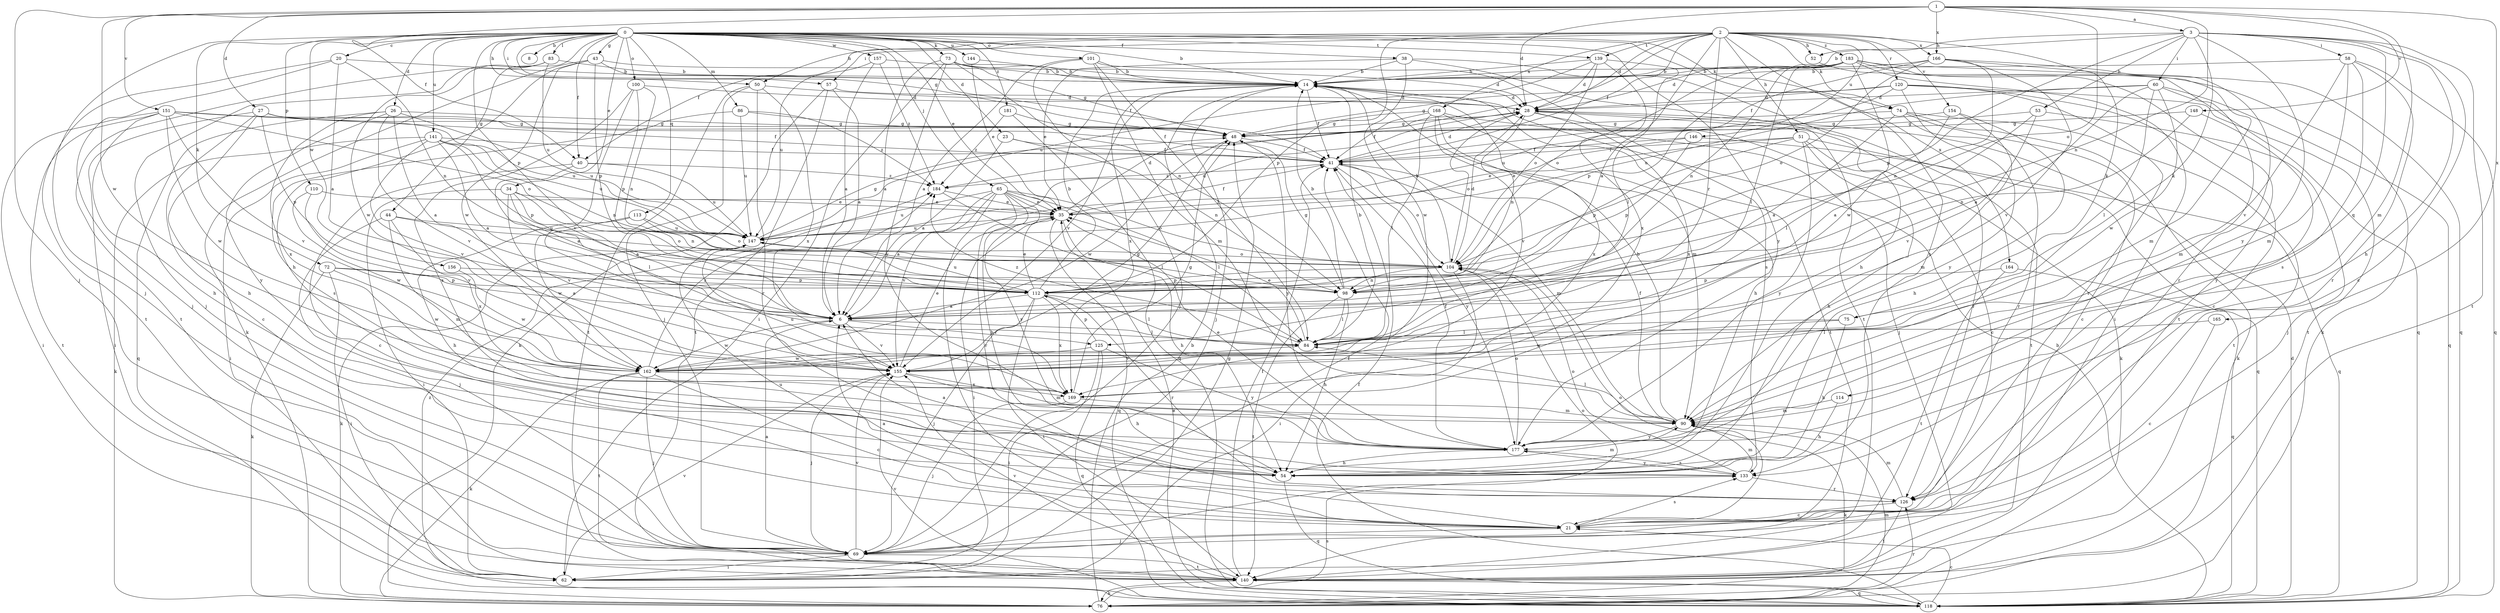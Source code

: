 strict digraph  {
0;
1;
2;
3;
6;
8;
14;
20;
21;
23;
26;
27;
28;
34;
35;
38;
40;
41;
43;
44;
48;
50;
51;
52;
53;
54;
57;
58;
60;
62;
65;
69;
72;
73;
74;
75;
76;
83;
84;
86;
90;
98;
100;
101;
104;
110;
112;
113;
114;
118;
120;
125;
126;
133;
139;
140;
141;
144;
146;
147;
148;
151;
154;
155;
156;
157;
162;
164;
165;
166;
168;
169;
177;
181;
183;
184;
0 -> 8  [label=b];
0 -> 14  [label=b];
0 -> 20  [label=c];
0 -> 23  [label=d];
0 -> 26  [label=d];
0 -> 34  [label=e];
0 -> 35  [label=e];
0 -> 38  [label=f];
0 -> 40  [label=f];
0 -> 43  [label=g];
0 -> 44  [label=g];
0 -> 48  [label=g];
0 -> 50  [label=h];
0 -> 57  [label=i];
0 -> 65  [label=j];
0 -> 69  [label=j];
0 -> 72  [label=k];
0 -> 73  [label=k];
0 -> 74  [label=k];
0 -> 83  [label=l];
0 -> 86  [label=m];
0 -> 100  [label=o];
0 -> 101  [label=o];
0 -> 110  [label=p];
0 -> 112  [label=p];
0 -> 113  [label=q];
0 -> 139  [label=t];
0 -> 141  [label=u];
0 -> 144  [label=u];
0 -> 156  [label=w];
0 -> 157  [label=w];
0 -> 164  [label=x];
0 -> 177  [label=y];
0 -> 181  [label=z];
1 -> 3  [label=a];
1 -> 27  [label=d];
1 -> 28  [label=d];
1 -> 40  [label=f];
1 -> 69  [label=j];
1 -> 90  [label=m];
1 -> 98  [label=n];
1 -> 104  [label=o];
1 -> 148  [label=v];
1 -> 151  [label=v];
1 -> 162  [label=w];
1 -> 165  [label=x];
1 -> 166  [label=x];
2 -> 6  [label=a];
2 -> 28  [label=d];
2 -> 40  [label=f];
2 -> 41  [label=f];
2 -> 50  [label=h];
2 -> 51  [label=h];
2 -> 52  [label=h];
2 -> 57  [label=i];
2 -> 74  [label=k];
2 -> 75  [label=k];
2 -> 112  [label=p];
2 -> 120  [label=r];
2 -> 125  [label=r];
2 -> 133  [label=s];
2 -> 139  [label=t];
2 -> 146  [label=u];
2 -> 154  [label=v];
2 -> 166  [label=x];
2 -> 168  [label=x];
2 -> 183  [label=z];
2 -> 184  [label=z];
3 -> 14  [label=b];
3 -> 21  [label=c];
3 -> 52  [label=h];
3 -> 53  [label=h];
3 -> 54  [label=h];
3 -> 58  [label=i];
3 -> 60  [label=i];
3 -> 75  [label=k];
3 -> 112  [label=p];
3 -> 114  [label=q];
3 -> 140  [label=t];
3 -> 177  [label=y];
6 -> 84  [label=l];
6 -> 125  [label=r];
6 -> 155  [label=v];
6 -> 162  [label=w];
14 -> 28  [label=d];
14 -> 41  [label=f];
14 -> 69  [label=j];
14 -> 90  [label=m];
14 -> 140  [label=t];
14 -> 155  [label=v];
14 -> 169  [label=x];
20 -> 6  [label=a];
20 -> 14  [label=b];
20 -> 69  [label=j];
20 -> 98  [label=n];
20 -> 140  [label=t];
21 -> 6  [label=a];
21 -> 69  [label=j];
21 -> 104  [label=o];
21 -> 133  [label=s];
21 -> 147  [label=u];
23 -> 6  [label=a];
23 -> 41  [label=f];
23 -> 98  [label=n];
26 -> 6  [label=a];
26 -> 48  [label=g];
26 -> 118  [label=q];
26 -> 147  [label=u];
26 -> 155  [label=v];
26 -> 169  [label=x];
26 -> 177  [label=y];
27 -> 21  [label=c];
27 -> 41  [label=f];
27 -> 48  [label=g];
27 -> 54  [label=h];
27 -> 62  [label=i];
27 -> 112  [label=p];
27 -> 147  [label=u];
28 -> 48  [label=g];
28 -> 76  [label=k];
28 -> 98  [label=n];
28 -> 104  [label=o];
28 -> 126  [label=r];
28 -> 140  [label=t];
28 -> 169  [label=x];
34 -> 6  [label=a];
34 -> 35  [label=e];
34 -> 62  [label=i];
34 -> 84  [label=l];
34 -> 98  [label=n];
34 -> 155  [label=v];
35 -> 28  [label=d];
35 -> 41  [label=f];
35 -> 54  [label=h];
35 -> 62  [label=i];
35 -> 118  [label=q];
35 -> 147  [label=u];
38 -> 14  [label=b];
38 -> 35  [label=e];
38 -> 54  [label=h];
38 -> 140  [label=t];
38 -> 162  [label=w];
40 -> 6  [label=a];
40 -> 21  [label=c];
40 -> 147  [label=u];
40 -> 184  [label=z];
41 -> 28  [label=d];
41 -> 90  [label=m];
41 -> 104  [label=o];
41 -> 177  [label=y];
41 -> 184  [label=z];
43 -> 14  [label=b];
43 -> 41  [label=f];
43 -> 54  [label=h];
43 -> 76  [label=k];
43 -> 112  [label=p];
43 -> 162  [label=w];
44 -> 69  [label=j];
44 -> 90  [label=m];
44 -> 104  [label=o];
44 -> 147  [label=u];
44 -> 169  [label=x];
48 -> 41  [label=f];
48 -> 162  [label=w];
48 -> 177  [label=y];
50 -> 28  [label=d];
50 -> 69  [label=j];
50 -> 126  [label=r];
50 -> 140  [label=t];
50 -> 169  [label=x];
51 -> 21  [label=c];
51 -> 35  [label=e];
51 -> 41  [label=f];
51 -> 54  [label=h];
51 -> 112  [label=p];
51 -> 118  [label=q];
51 -> 177  [label=y];
52 -> 118  [label=q];
53 -> 6  [label=a];
53 -> 48  [label=g];
53 -> 69  [label=j];
53 -> 155  [label=v];
54 -> 6  [label=a];
54 -> 90  [label=m];
54 -> 118  [label=q];
57 -> 6  [label=a];
57 -> 28  [label=d];
57 -> 76  [label=k];
57 -> 140  [label=t];
58 -> 14  [label=b];
58 -> 90  [label=m];
58 -> 118  [label=q];
58 -> 126  [label=r];
58 -> 133  [label=s];
58 -> 155  [label=v];
60 -> 6  [label=a];
60 -> 28  [label=d];
60 -> 84  [label=l];
60 -> 90  [label=m];
60 -> 118  [label=q];
60 -> 147  [label=u];
60 -> 162  [label=w];
62 -> 48  [label=g];
62 -> 155  [label=v];
65 -> 6  [label=a];
65 -> 21  [label=c];
65 -> 35  [label=e];
65 -> 54  [label=h];
65 -> 84  [label=l];
65 -> 104  [label=o];
65 -> 126  [label=r];
65 -> 147  [label=u];
65 -> 155  [label=v];
65 -> 177  [label=y];
69 -> 6  [label=a];
69 -> 41  [label=f];
69 -> 62  [label=i];
69 -> 104  [label=o];
69 -> 140  [label=t];
69 -> 155  [label=v];
72 -> 6  [label=a];
72 -> 62  [label=i];
72 -> 76  [label=k];
72 -> 112  [label=p];
72 -> 162  [label=w];
73 -> 6  [label=a];
73 -> 14  [label=b];
73 -> 28  [label=d];
73 -> 48  [label=g];
73 -> 62  [label=i];
73 -> 98  [label=n];
73 -> 177  [label=y];
74 -> 6  [label=a];
74 -> 21  [label=c];
74 -> 48  [label=g];
74 -> 76  [label=k];
74 -> 126  [label=r];
74 -> 140  [label=t];
75 -> 54  [label=h];
75 -> 84  [label=l];
75 -> 162  [label=w];
76 -> 14  [label=b];
76 -> 90  [label=m];
76 -> 126  [label=r];
76 -> 133  [label=s];
83 -> 14  [label=b];
83 -> 69  [label=j];
83 -> 140  [label=t];
83 -> 147  [label=u];
83 -> 162  [label=w];
84 -> 14  [label=b];
84 -> 35  [label=e];
84 -> 155  [label=v];
84 -> 184  [label=z];
86 -> 48  [label=g];
86 -> 133  [label=s];
86 -> 147  [label=u];
86 -> 184  [label=z];
90 -> 14  [label=b];
90 -> 41  [label=f];
90 -> 76  [label=k];
90 -> 84  [label=l];
90 -> 177  [label=y];
98 -> 14  [label=b];
98 -> 48  [label=g];
98 -> 54  [label=h];
98 -> 84  [label=l];
98 -> 140  [label=t];
100 -> 28  [label=d];
100 -> 98  [label=n];
100 -> 112  [label=p];
100 -> 133  [label=s];
100 -> 155  [label=v];
101 -> 6  [label=a];
101 -> 14  [label=b];
101 -> 69  [label=j];
101 -> 84  [label=l];
101 -> 90  [label=m];
101 -> 133  [label=s];
104 -> 14  [label=b];
104 -> 28  [label=d];
104 -> 62  [label=i];
104 -> 98  [label=n];
104 -> 112  [label=p];
110 -> 35  [label=e];
110 -> 155  [label=v];
110 -> 162  [label=w];
112 -> 6  [label=a];
112 -> 14  [label=b];
112 -> 35  [label=e];
112 -> 69  [label=j];
112 -> 84  [label=l];
112 -> 126  [label=r];
112 -> 140  [label=t];
112 -> 147  [label=u];
112 -> 169  [label=x];
113 -> 54  [label=h];
113 -> 104  [label=o];
113 -> 147  [label=u];
113 -> 162  [label=w];
114 -> 54  [label=h];
114 -> 90  [label=m];
118 -> 14  [label=b];
118 -> 21  [label=c];
118 -> 28  [label=d];
118 -> 35  [label=e];
118 -> 41  [label=f];
118 -> 155  [label=v];
118 -> 184  [label=z];
120 -> 21  [label=c];
120 -> 28  [label=d];
120 -> 48  [label=g];
120 -> 126  [label=r];
120 -> 140  [label=t];
120 -> 147  [label=u];
120 -> 177  [label=y];
125 -> 62  [label=i];
125 -> 112  [label=p];
125 -> 118  [label=q];
125 -> 162  [label=w];
125 -> 177  [label=y];
126 -> 21  [label=c];
126 -> 90  [label=m];
126 -> 140  [label=t];
133 -> 90  [label=m];
133 -> 104  [label=o];
133 -> 126  [label=r];
133 -> 177  [label=y];
139 -> 14  [label=b];
139 -> 28  [label=d];
139 -> 84  [label=l];
139 -> 104  [label=o];
139 -> 147  [label=u];
139 -> 169  [label=x];
140 -> 41  [label=f];
140 -> 76  [label=k];
140 -> 118  [label=q];
140 -> 155  [label=v];
141 -> 6  [label=a];
141 -> 41  [label=f];
141 -> 62  [label=i];
141 -> 76  [label=k];
141 -> 98  [label=n];
141 -> 112  [label=p];
141 -> 147  [label=u];
141 -> 155  [label=v];
144 -> 14  [label=b];
144 -> 35  [label=e];
146 -> 35  [label=e];
146 -> 41  [label=f];
146 -> 112  [label=p];
146 -> 118  [label=q];
147 -> 28  [label=d];
147 -> 48  [label=g];
147 -> 76  [label=k];
147 -> 104  [label=o];
148 -> 48  [label=g];
148 -> 98  [label=n];
148 -> 177  [label=y];
151 -> 41  [label=f];
151 -> 48  [label=g];
151 -> 54  [label=h];
151 -> 62  [label=i];
151 -> 104  [label=o];
151 -> 140  [label=t];
151 -> 155  [label=v];
151 -> 162  [label=w];
154 -> 48  [label=g];
154 -> 54  [label=h];
154 -> 84  [label=l];
154 -> 90  [label=m];
155 -> 35  [label=e];
155 -> 48  [label=g];
155 -> 54  [label=h];
155 -> 69  [label=j];
155 -> 90  [label=m];
156 -> 112  [label=p];
156 -> 162  [label=w];
157 -> 6  [label=a];
157 -> 14  [label=b];
157 -> 147  [label=u];
157 -> 184  [label=z];
162 -> 21  [label=c];
162 -> 69  [label=j];
162 -> 76  [label=k];
162 -> 140  [label=t];
162 -> 169  [label=x];
162 -> 184  [label=z];
164 -> 112  [label=p];
164 -> 118  [label=q];
164 -> 140  [label=t];
165 -> 21  [label=c];
165 -> 84  [label=l];
166 -> 14  [label=b];
166 -> 41  [label=f];
166 -> 90  [label=m];
166 -> 98  [label=n];
166 -> 104  [label=o];
166 -> 126  [label=r];
166 -> 155  [label=v];
168 -> 41  [label=f];
168 -> 48  [label=g];
168 -> 54  [label=h];
168 -> 69  [label=j];
168 -> 84  [label=l];
168 -> 155  [label=v];
168 -> 169  [label=x];
169 -> 48  [label=g];
169 -> 69  [label=j];
169 -> 90  [label=m];
169 -> 147  [label=u];
177 -> 35  [label=e];
177 -> 41  [label=f];
177 -> 54  [label=h];
177 -> 104  [label=o];
177 -> 133  [label=s];
181 -> 48  [label=g];
181 -> 118  [label=q];
181 -> 184  [label=z];
183 -> 14  [label=b];
183 -> 28  [label=d];
183 -> 62  [label=i];
183 -> 76  [label=k];
183 -> 84  [label=l];
183 -> 98  [label=n];
183 -> 104  [label=o];
183 -> 112  [label=p];
183 -> 118  [label=q];
183 -> 140  [label=t];
183 -> 162  [label=w];
184 -> 35  [label=e];
184 -> 84  [label=l];
}
